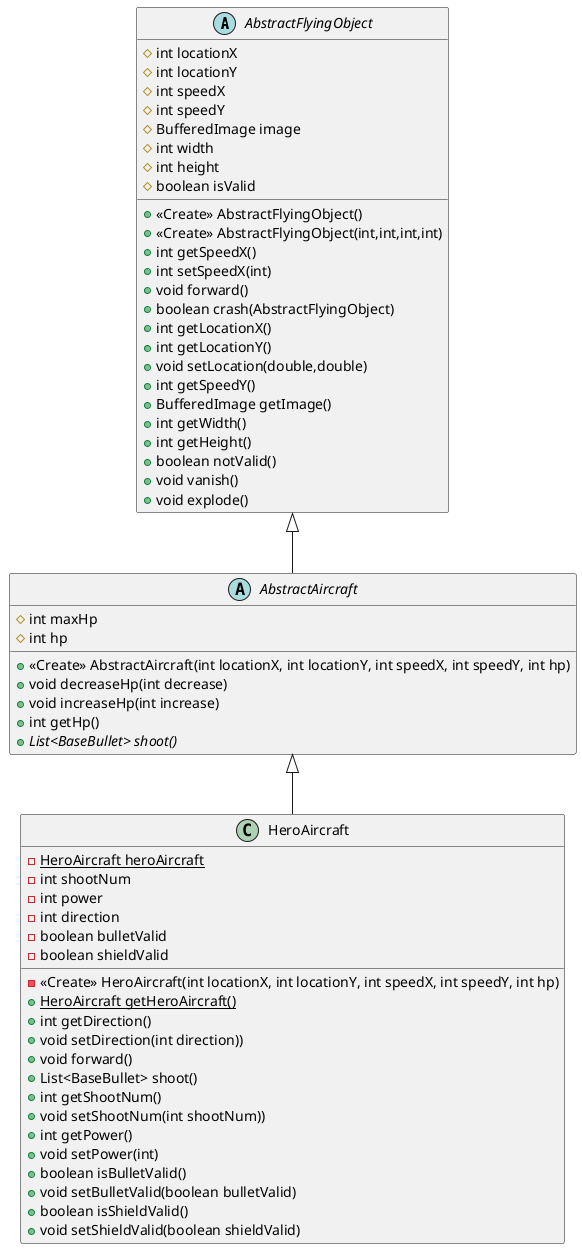 @startuml
abstract class AbstractFlyingObject {
# int locationX
# int locationY
# int speedX
# int speedY
# BufferedImage image
# int width
# int height
# boolean isValid
+ <<Create>> AbstractFlyingObject()
+ <<Create>> AbstractFlyingObject(int,int,int,int)
+ int getSpeedX()
+ int setSpeedX(int)
+ void forward()
+ boolean crash(AbstractFlyingObject)
+ int getLocationX()
+ int getLocationY()
+ void setLocation(double,double)
+ int getSpeedY()
+ BufferedImage getImage()
+ int getWidth()
+ int getHeight()
+ boolean notValid()
+ void vanish()
+ void explode()
}
'class BombProp {
'+ <<Create>> BombProp(int locationX, int locationY, int speedX, int speedY, int score, String type)
'+ void activate(HeroAircraft heroAircraft, List<AbstractEnemy> abstractEnemyList, List<BaseBullet> heroBullets,int time)
'}
'class EnemyBullet {
'+ <<Create>> EnemyBullet(int locationX, int locationY, int speedX, int speedY, int power)
'}
'class BossFactory {
'- int locationX
'- int locationY
'- int speedX
'- int hp
'- int speedY
'- int score
'- String type
'+ AbstractEnemy createEnemy(int difficulty)
'}
abstract class AbstractAircraft {
# int maxHp
# int hp
+ <<Create>> AbstractAircraft(int locationX, int locationY, int speedX, int speedY, int hp)
+ void decreaseHp(int decrease)
+ void increaseHp(int increase)
+ int getHp()
+ {abstract}List<BaseBullet> shoot()
}
'class BulletProp {
'+ <<Create>> BulletProp(int locationX, int locationY, int speedX, int speedY, int score, String type)
'+ void activate(HeroAircraft heroAircraft, List<AbstractEnemy> abstractEnemyList, List<BaseBullet> heroBullets, int time)
'}
'class EliteEnemy {
'- int shootNum
'- int power
'- int direction
'+ <<Create>> EliteEnemy(int locationX, int locationY, int speedX, int speedY, int hp, int score, String type)
'+ int getDirection()
'+ void setDirection(int direction)
'+ void forward()
'+ List<BaseBullet> shoot()
'+ int getShootNum()
'+ void setShootNum(int shootNum)
'+ int getPower()
'+ void setPower(int power)
'}
'class BulletPropFactory {
'- int speedX
'- int speedY
'- int score
'+ AbstractProp createProp(int locationX, int locationY, String type)
'}
'class BaseBullet {
'- int power
'+ <<Create>> BaseBullet(int locationX, int locationY, int speedX, int speedY, int power)
'+ void forward()
'+ int getPower()
'}
'class MobFactory {
'- int locationX
'- int locationY
'- int speedX
'- int speedY
'- int hp
'- int score
'- String type
'+ AbstractEnemy createEnemy(int difficulty))
'}
'class BombPropFactory {
'- int speedX
'- int speedY
'- int score
'+ AbstractProp createProp(int locationX, int locationY, String type)
'}
'class HeroBullet {
'+ <<Create>> HeroBullet(int locationX, int locationY, int speedX, int speedY, int power)
'}
'class MobEnemy {
'+ <<Create>> MobEnemy(int locationX, int locationY, int speedX, int speedY, int hp, int score, String type)
'}
'class BloodPropFactory {
'- int speedX
'- int speedY
'- int score
'+ AbstractProp createProp(int locationX, int locationY, String type)
'}
'interface EnemyFactory {
'+ {abstract}AbstractEnemy createEnemy(int difficulty))
'}
'class EliteFactory {
'- int locationX
'- int locationY
'- int speedX
'- int speedY
'- int hp
'- int score
'- String type
'+ AbstractEnemy createEnemy(int difficulty))
'}
class HeroAircraft {
- {static} HeroAircraft heroAircraft
- int shootNum
- int power
- int direction
- boolean bulletValid
- boolean shieldValid
- <<Create>> HeroAircraft(int locationX, int locationY, int speedX, int speedY, int hp)
+ {static} HeroAircraft getHeroAircraft()
+ int getDirection()
+ void setDirection(int direction))
+ void forward()
+ List<BaseBullet> shoot()
+ int getShootNum()
+ void setShootNum(int shootNum))
+ int getPower()
+ void setPower(int)
+ boolean isBulletValid()
+ void setBulletValid(boolean bulletValid)
+ boolean isShieldValid()
+ void setShieldValid(boolean shieldValid)
}
'interface PropFactory {
'~ AbstractProp createProp(int locationX, int locationY, String type)
'}
'abstract class AbstractEnemy {
'- int score
'- String type
'+ <<Create>> AbstractEnemy(int locationX, int locationY, int speedX, int speedY, int hp, int score, String type)
'+ void forward()
'+ List<BaseBullet> shoot()
'+ int getScore()
'+ void setScore(int score)
'+ String getType()
'+ void setType(String type)
'}
'class BloodProp {
'- int speedX
'- int speedY
'+ <<Create>> BloodProp(int locationX, int locationY, int speedX, int speedY, int score, String type)
'+ void activate(HeroAircraft heroAircraft, List<AbstractEnemy> abstractEnemyList, List<BaseBullet> heroBullets, int time)
'}
'abstract class AbstractProp {
'+ <<Create>> AbstractProp(int locationX, int locationY, int speedX, int speedY, int score, String type)
'+ void activate(HeroAircraft heroAircraft, List<AbstractEnemy> abstractEnemyList, List<BaseBullet> heroBullets, int time)
'}
'class BossEnemy {
'+ <<Create>> BossEnemy(int locationX, int locationY, int speedX, int speedY, int hp, int score, String type)
'}


'AbstractProp <|-- BombProp
'BaseBullet <|-- EnemyBullet
'EnemyFactory <|.. BossFactory
AbstractFlyingObject <|-- AbstractAircraft
'AbstractProp <|-- BulletProp
'MobEnemy <|-- EliteEnemy
'PropFactory <|.. BulletPropFactory
'AbstractFlyingObject <|-- BaseBullet
'EnemyFactory <|.. MobFactory
'PropFactory <|.. BombPropFactory
'BaseBullet <|-- HeroBullet
'AbstractEnemy <|-- MobEnemy
'PropFactory <|.. BloodPropFactory
'EnemyFactory <|.. EliteFactory
AbstractAircraft <|-- HeroAircraft
'AbstractAircraft <|-- AbstractEnemy
'AbstractProp <|-- BloodProp
'AbstractEnemy <|-- AbstractProp
'EliteEnemy <|-- BossEnemy
'BloodProp <.. BloodPropFactory
'BombProp <.. BombPropFactory
'BulletProp <.. BulletPropFactory
'BossEnemy <.. BossFactory
'EliteEnemy <.. EliteFactory
'MobEnemy <.. MobFactory
@enduml